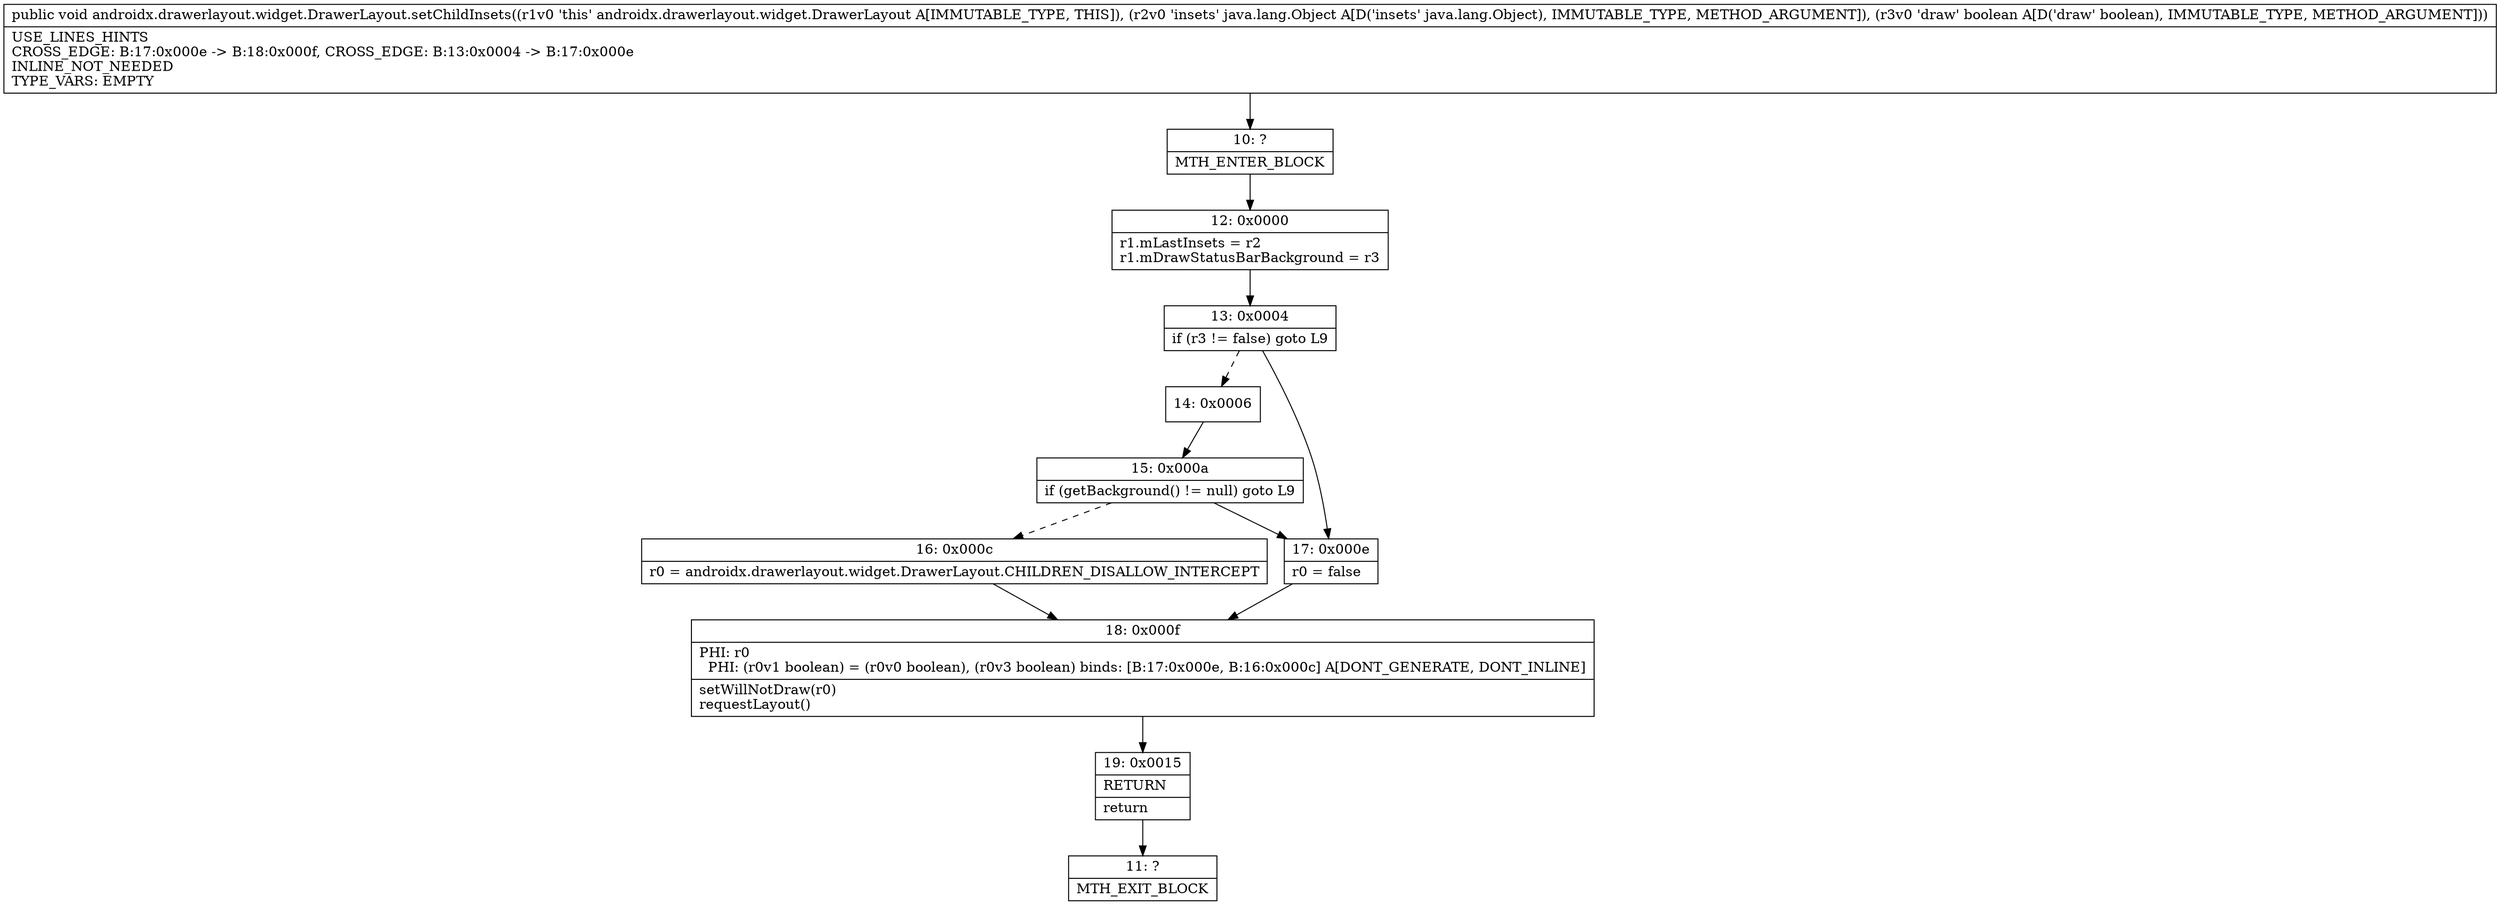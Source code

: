 digraph "CFG forandroidx.drawerlayout.widget.DrawerLayout.setChildInsets(Ljava\/lang\/Object;Z)V" {
Node_10 [shape=record,label="{10\:\ ?|MTH_ENTER_BLOCK\l}"];
Node_12 [shape=record,label="{12\:\ 0x0000|r1.mLastInsets = r2\lr1.mDrawStatusBarBackground = r3\l}"];
Node_13 [shape=record,label="{13\:\ 0x0004|if (r3 != false) goto L9\l}"];
Node_14 [shape=record,label="{14\:\ 0x0006}"];
Node_15 [shape=record,label="{15\:\ 0x000a|if (getBackground() != null) goto L9\l}"];
Node_16 [shape=record,label="{16\:\ 0x000c|r0 = androidx.drawerlayout.widget.DrawerLayout.CHILDREN_DISALLOW_INTERCEPT\l}"];
Node_18 [shape=record,label="{18\:\ 0x000f|PHI: r0 \l  PHI: (r0v1 boolean) = (r0v0 boolean), (r0v3 boolean) binds: [B:17:0x000e, B:16:0x000c] A[DONT_GENERATE, DONT_INLINE]\l|setWillNotDraw(r0)\lrequestLayout()\l}"];
Node_19 [shape=record,label="{19\:\ 0x0015|RETURN\l|return\l}"];
Node_11 [shape=record,label="{11\:\ ?|MTH_EXIT_BLOCK\l}"];
Node_17 [shape=record,label="{17\:\ 0x000e|r0 = false\l}"];
MethodNode[shape=record,label="{public void androidx.drawerlayout.widget.DrawerLayout.setChildInsets((r1v0 'this' androidx.drawerlayout.widget.DrawerLayout A[IMMUTABLE_TYPE, THIS]), (r2v0 'insets' java.lang.Object A[D('insets' java.lang.Object), IMMUTABLE_TYPE, METHOD_ARGUMENT]), (r3v0 'draw' boolean A[D('draw' boolean), IMMUTABLE_TYPE, METHOD_ARGUMENT]))  | USE_LINES_HINTS\lCROSS_EDGE: B:17:0x000e \-\> B:18:0x000f, CROSS_EDGE: B:13:0x0004 \-\> B:17:0x000e\lINLINE_NOT_NEEDED\lTYPE_VARS: EMPTY\l}"];
MethodNode -> Node_10;Node_10 -> Node_12;
Node_12 -> Node_13;
Node_13 -> Node_14[style=dashed];
Node_13 -> Node_17;
Node_14 -> Node_15;
Node_15 -> Node_16[style=dashed];
Node_15 -> Node_17;
Node_16 -> Node_18;
Node_18 -> Node_19;
Node_19 -> Node_11;
Node_17 -> Node_18;
}

